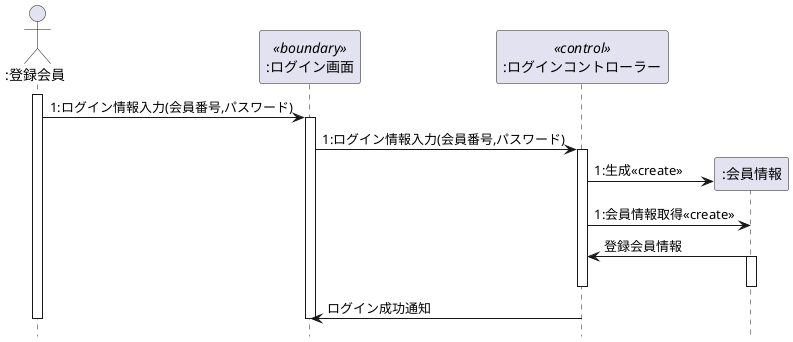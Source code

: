 @startuml 演習4-6
hide footbox
actor ":登録会員" as user
participant ":ログイン画面" as login <<boundary>>
participant ":ログインコントローラー" as control <<control>>
participant ":会員情報" as information

activate user
user -> login :1:ログイン情報入力(会員番号,パスワード)
activate login
login -> control :1:ログイン情報入力(会員番号,パスワード)
activate control
create information
control -> information:1:生成<<create>>
control -> information:1:会員情報取得<<create>>
control <- information:登録会員情報
activate information
deactivate information
deactivate control
login <- control :ログイン成功通知
deactivate login
deactivate user

@enduml